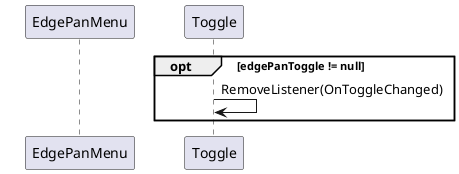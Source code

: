 ﻿@startuml
    skinparam Shadowing false
    skinparam ParticipantPadding 20

    participant EdgePanMenu
    participant Toggle

    opt edgePanToggle != null
        Toggle -> Toggle : RemoveListener(OnToggleChanged)
    end

@enduml